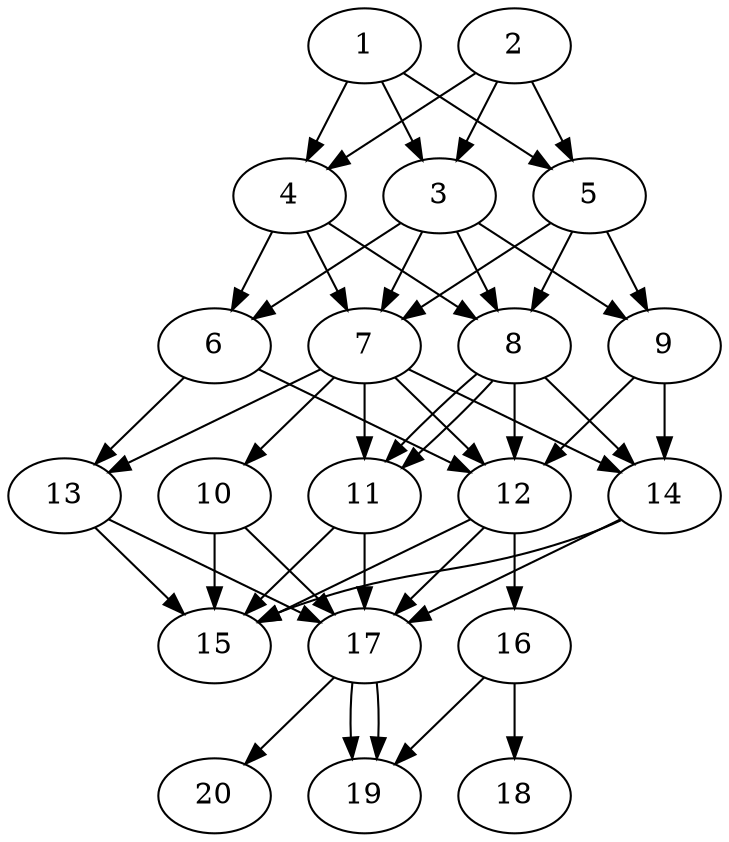 // DAG automatically generated by daggen at Tue Aug  6 16:20:30 2019
// ./daggen --dot -n 20 --ccr 0.5 --fat 0.5 --regular 0.5 --density 0.9 --mindata 5242880 --maxdata 52428800 
digraph G {
  1 [size="27877376", alpha="0.11", expect_size="13938688"] 
  1 -> 3 [size ="13938688"]
  1 -> 4 [size ="13938688"]
  1 -> 5 [size ="13938688"]
  2 [size="74549248", alpha="0.19", expect_size="37274624"] 
  2 -> 3 [size ="37274624"]
  2 -> 4 [size ="37274624"]
  2 -> 5 [size ="37274624"]
  3 [size="74596352", alpha="0.18", expect_size="37298176"] 
  3 -> 6 [size ="37298176"]
  3 -> 7 [size ="37298176"]
  3 -> 8 [size ="37298176"]
  3 -> 9 [size ="37298176"]
  4 [size="84353024", alpha="0.19", expect_size="42176512"] 
  4 -> 6 [size ="42176512"]
  4 -> 7 [size ="42176512"]
  4 -> 8 [size ="42176512"]
  5 [size="41371648", alpha="0.13", expect_size="20685824"] 
  5 -> 7 [size ="20685824"]
  5 -> 8 [size ="20685824"]
  5 -> 9 [size ="20685824"]
  6 [size="66500608", alpha="0.09", expect_size="33250304"] 
  6 -> 12 [size ="33250304"]
  6 -> 13 [size ="33250304"]
  7 [size="79771648", alpha="0.06", expect_size="39885824"] 
  7 -> 10 [size ="39885824"]
  7 -> 11 [size ="39885824"]
  7 -> 12 [size ="39885824"]
  7 -> 13 [size ="39885824"]
  7 -> 14 [size ="39885824"]
  8 [size="82814976", alpha="0.01", expect_size="41407488"] 
  8 -> 11 [size ="41407488"]
  8 -> 11 [size ="41407488"]
  8 -> 12 [size ="41407488"]
  8 -> 14 [size ="41407488"]
  9 [size="97392640", alpha="0.07", expect_size="48696320"] 
  9 -> 12 [size ="48696320"]
  9 -> 14 [size ="48696320"]
  10 [size="53817344", alpha="0.14", expect_size="26908672"] 
  10 -> 15 [size ="26908672"]
  10 -> 17 [size ="26908672"]
  11 [size="85235712", alpha="0.05", expect_size="42617856"] 
  11 -> 15 [size ="42617856"]
  11 -> 17 [size ="42617856"]
  12 [size="43378688", alpha="0.00", expect_size="21689344"] 
  12 -> 15 [size ="21689344"]
  12 -> 16 [size ="21689344"]
  12 -> 17 [size ="21689344"]
  13 [size="37634048", alpha="0.14", expect_size="18817024"] 
  13 -> 15 [size ="18817024"]
  13 -> 17 [size ="18817024"]
  14 [size="28129280", alpha="0.19", expect_size="14064640"] 
  14 -> 15 [size ="14064640"]
  14 -> 17 [size ="14064640"]
  15 [size="21774336", alpha="0.06", expect_size="10887168"] 
  16 [size="81848320", alpha="0.02", expect_size="40924160"] 
  16 -> 18 [size ="40924160"]
  16 -> 19 [size ="40924160"]
  17 [size="28737536", alpha="0.07", expect_size="14368768"] 
  17 -> 19 [size ="14368768"]
  17 -> 19 [size ="14368768"]
  17 -> 20 [size ="14368768"]
  18 [size="58525696", alpha="0.14", expect_size="29262848"] 
  19 [size="61587456", alpha="0.05", expect_size="30793728"] 
  20 [size="93126656", alpha="0.16", expect_size="46563328"] 
}
